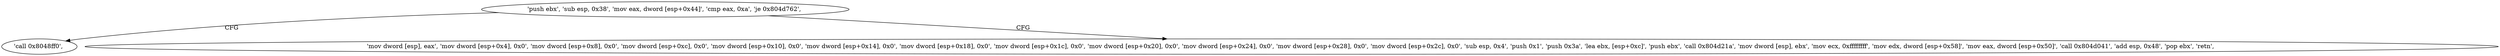 digraph "func" {
"134534859" [label = "'push ebx', 'sub esp, 0x38', 'mov eax, dword [esp+0x44]', 'cmp eax, 0xa', 'je 0x804d762', " ]
"134535010" [label = "'call 0x8048ff0', " ]
"134534876" [label = "'mov dword [esp], eax', 'mov dword [esp+0x4], 0x0', 'mov dword [esp+0x8], 0x0', 'mov dword [esp+0xc], 0x0', 'mov dword [esp+0x10], 0x0', 'mov dword [esp+0x14], 0x0', 'mov dword [esp+0x18], 0x0', 'mov dword [esp+0x1c], 0x0', 'mov dword [esp+0x20], 0x0', 'mov dword [esp+0x24], 0x0', 'mov dword [esp+0x28], 0x0', 'mov dword [esp+0x2c], 0x0', 'sub esp, 0x4', 'push 0x1', 'push 0x3a', 'lea ebx, [esp+0xc]', 'push ebx', 'call 0x804d21a', 'mov dword [esp], ebx', 'mov ecx, 0xffffffff', 'mov edx, dword [esp+0x58]', 'mov eax, dword [esp+0x50]', 'call 0x804d041', 'add esp, 0x48', 'pop ebx', 'retn', " ]
"134534859" -> "134535010" [ label = "CFG" ]
"134534859" -> "134534876" [ label = "CFG" ]
}
